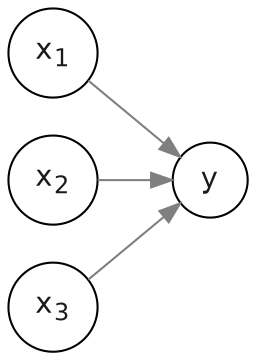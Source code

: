 digraph DAG {

graph [rankdir = LR ]

node [shape = circle, fontcolor=gray10]

node [fontname="Helvetica"]
x1 [label=<x<sub>1</sub>>]; x2 [label=<x<sub>2</sub>>]; x3 [label=<x<sub>3</sub>>]; 

node [fillcolor=gray90]
y;

edge [color=gray50]
x1 -> y; x2 -> y; x3 -> y;
}
